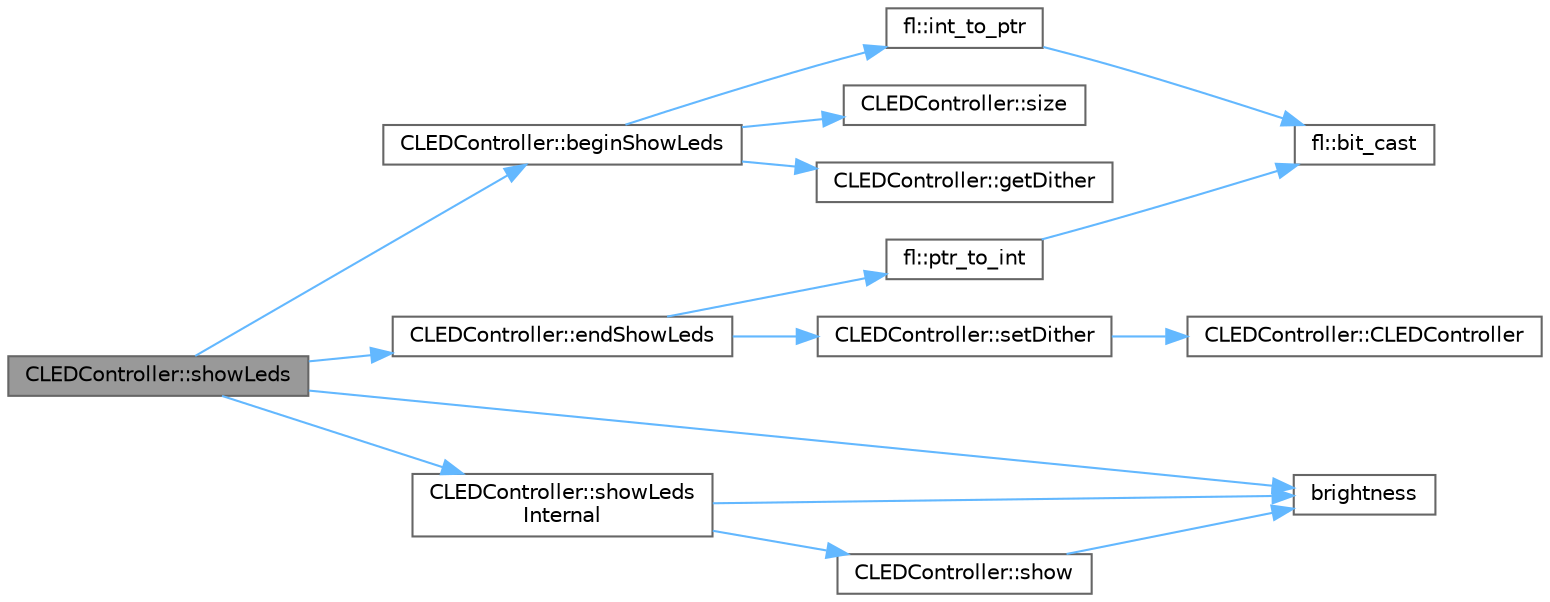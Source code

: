 digraph "CLEDController::showLeds"
{
 // INTERACTIVE_SVG=YES
 // LATEX_PDF_SIZE
  bgcolor="transparent";
  edge [fontname=Helvetica,fontsize=10,labelfontname=Helvetica,labelfontsize=10];
  node [fontname=Helvetica,fontsize=10,shape=box,height=0.2,width=0.4];
  rankdir="LR";
  Node1 [id="Node000001",label="CLEDController::showLeds",height=0.2,width=0.4,color="gray40", fillcolor="grey60", style="filled", fontcolor="black",tooltip=" "];
  Node1 -> Node2 [id="edge1_Node000001_Node000002",color="steelblue1",style="solid",tooltip=" "];
  Node2 [id="Node000002",label="CLEDController::beginShowLeds",height=0.2,width=0.4,color="grey40", fillcolor="white", style="filled",URL="$d6/d2c/class_c_l_e_d_controller_af9962ef739bdb3b590ee66f3780765d6.html#af9962ef739bdb3b590ee66f3780765d6",tooltip=" "];
  Node2 -> Node3 [id="edge2_Node000002_Node000003",color="steelblue1",style="solid",tooltip=" "];
  Node3 [id="Node000003",label="CLEDController::getDither",height=0.2,width=0.4,color="grey40", fillcolor="white", style="filled",URL="$d6/d2c/class_c_l_e_d_controller_a87c584fec7d1644ca16371f8abd5e7a4.html#a87c584fec7d1644ca16371f8abd5e7a4",tooltip="Get the dithering option currently set for this controller."];
  Node2 -> Node4 [id="edge3_Node000002_Node000004",color="steelblue1",style="solid",tooltip=" "];
  Node4 [id="Node000004",label="fl::int_to_ptr",height=0.2,width=0.4,color="grey40", fillcolor="white", style="filled",URL="$d4/d36/namespacefl_ae4967e09e6f3753c7dc0c2911cc2a7c1.html#ae4967e09e6f3753c7dc0c2911cc2a7c1",tooltip=" "];
  Node4 -> Node5 [id="edge4_Node000004_Node000005",color="steelblue1",style="solid",tooltip=" "];
  Node5 [id="Node000005",label="fl::bit_cast",height=0.2,width=0.4,color="grey40", fillcolor="white", style="filled",URL="$d4/d36/namespacefl_a213e289e084126c44de102393fb0d302.html#a213e289e084126c44de102393fb0d302",tooltip=" "];
  Node2 -> Node6 [id="edge5_Node000002_Node000006",color="steelblue1",style="solid",tooltip=" "];
  Node6 [id="Node000006",label="CLEDController::size",height=0.2,width=0.4,color="grey40", fillcolor="white", style="filled",URL="$d6/d2c/class_c_l_e_d_controller_a63f75cf7e55cf8da46db5fd27110bb3e.html#a63f75cf7e55cf8da46db5fd27110bb3e",tooltip="How many LEDs does this controller manage?"];
  Node1 -> Node7 [id="edge6_Node000001_Node000007",color="steelblue1",style="solid",tooltip=" "];
  Node7 [id="Node000007",label="brightness",height=0.2,width=0.4,color="grey40", fillcolor="white", style="filled",URL="$da/dc7/advanced_8h_a96d9503945476f13a97c8f406269fcef.html#a96d9503945476f13a97c8f406269fcef",tooltip=" "];
  Node1 -> Node8 [id="edge7_Node000001_Node000008",color="steelblue1",style="solid",tooltip=" "];
  Node8 [id="Node000008",label="CLEDController::endShowLeds",height=0.2,width=0.4,color="grey40", fillcolor="white", style="filled",URL="$d6/d2c/class_c_l_e_d_controller_a49b221af013bf196c2068e2cbd1c299d.html#a49b221af013bf196c2068e2cbd1c299d",tooltip=" "];
  Node8 -> Node9 [id="edge8_Node000008_Node000009",color="steelblue1",style="solid",tooltip=" "];
  Node9 [id="Node000009",label="fl::ptr_to_int",height=0.2,width=0.4,color="grey40", fillcolor="white", style="filled",URL="$d4/d36/namespacefl_a0a816710570151e78e9e72fb121db30f.html#a0a816710570151e78e9e72fb121db30f",tooltip=" "];
  Node9 -> Node5 [id="edge9_Node000009_Node000005",color="steelblue1",style="solid",tooltip=" "];
  Node8 -> Node10 [id="edge10_Node000008_Node000010",color="steelblue1",style="solid",tooltip=" "];
  Node10 [id="Node000010",label="CLEDController::setDither",height=0.2,width=0.4,color="grey40", fillcolor="white", style="filled",URL="$d6/d2c/class_c_l_e_d_controller_af8b923d5138800906b5a8cc366eaa1a7.html#af8b923d5138800906b5a8cc366eaa1a7",tooltip="Set the dithering mode for this controller to use."];
  Node10 -> Node11 [id="edge11_Node000010_Node000011",color="steelblue1",style="solid",tooltip=" "];
  Node11 [id="Node000011",label="CLEDController::CLEDController",height=0.2,width=0.4,color="grey40", fillcolor="white", style="filled",URL="$d6/d2c/class_c_l_e_d_controller_a8c560c6d171f117dfd19c0f2ec780a32.html#a8c560c6d171f117dfd19c0f2ec780a32",tooltip="Create an led controller object, add it to the chain of controllers."];
  Node1 -> Node12 [id="edge12_Node000001_Node000012",color="steelblue1",style="solid",tooltip=" "];
  Node12 [id="Node000012",label="CLEDController::showLeds\lInternal",height=0.2,width=0.4,color="grey40", fillcolor="white", style="filled",URL="$d6/d2c/class_c_l_e_d_controller_ae544cb5ad6862ebd9339586c3dd25ba7.html#ae544cb5ad6862ebd9339586c3dd25ba7",tooltip="Write the data to the LEDs managed by this controller."];
  Node12 -> Node7 [id="edge13_Node000012_Node000007",color="steelblue1",style="solid",tooltip=" "];
  Node12 -> Node13 [id="edge14_Node000012_Node000013",color="steelblue1",style="solid",tooltip=" "];
  Node13 [id="Node000013",label="CLEDController::show",height=0.2,width=0.4,color="grey40", fillcolor="white", style="filled",URL="$d6/d2c/class_c_l_e_d_controller_a817724dd216b3ca26542ab5331f2cc9e.html#a817724dd216b3ca26542ab5331f2cc9e",tooltip="Write the passed in RGB data out to the LEDs managed by this controller."];
  Node13 -> Node7 [id="edge15_Node000013_Node000007",color="steelblue1",style="solid",tooltip=" "];
}
